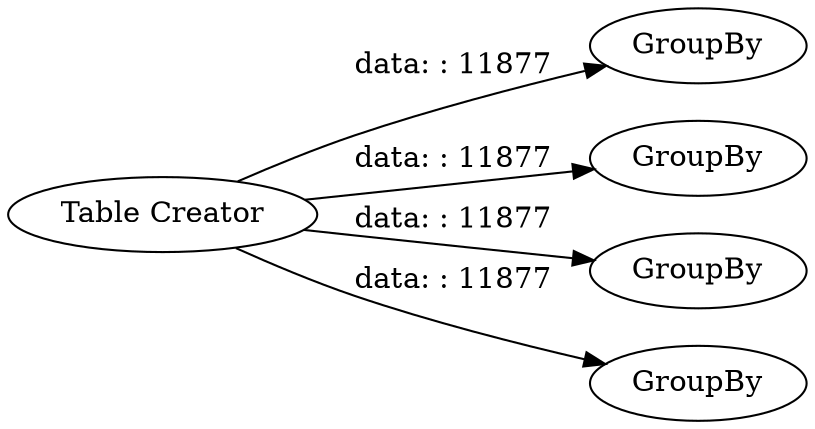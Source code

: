 digraph {
	"-3452274572244140526_4" [label=GroupBy]
	"-3452274572244140526_1" [label="Table Creator"]
	"-3452274572244140526_2" [label=GroupBy]
	"-3452274572244140526_3" [label=GroupBy]
	"-3452274572244140526_5" [label=GroupBy]
	"-3452274572244140526_1" -> "-3452274572244140526_3" [label="data: : 11877"]
	"-3452274572244140526_1" -> "-3452274572244140526_5" [label="data: : 11877"]
	"-3452274572244140526_1" -> "-3452274572244140526_4" [label="data: : 11877"]
	"-3452274572244140526_1" -> "-3452274572244140526_2" [label="data: : 11877"]
	rankdir=LR
}
